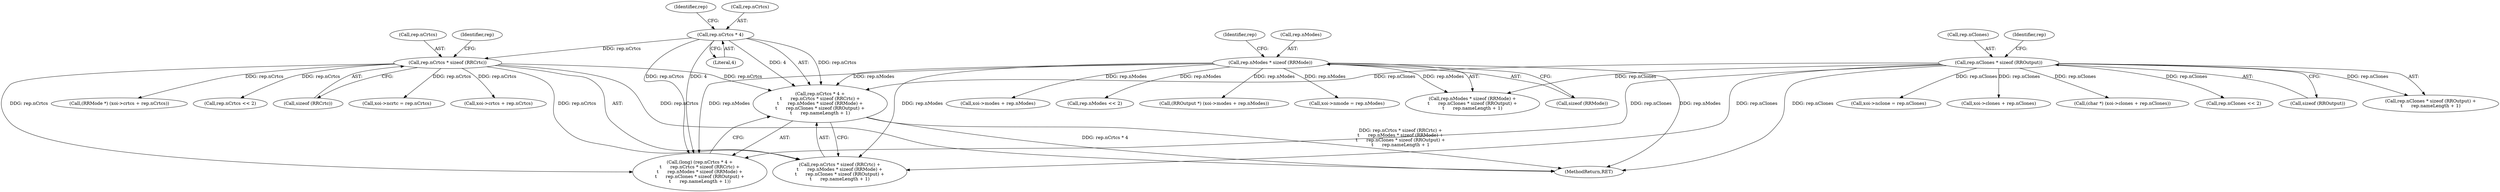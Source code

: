 digraph "0_libXrandr_a0df3e1c7728205e5c7650b2e6dce684139254a6_0@API" {
"1000234" [label="(Call,rep.nCrtcs * 4 +\n\t      rep.nCrtcs * sizeof (RRCrtc) +\n\t      rep.nModes * sizeof (RRMode) +\n\t      rep.nClones * sizeof (RROutput) +\n\t      rep.nameLength + 1)"];
"1000235" [label="(Call,rep.nCrtcs * 4)"];
"1000241" [label="(Call,rep.nCrtcs * sizeof (RRCrtc))"];
"1000248" [label="(Call,rep.nModes * sizeof (RRMode))"];
"1000255" [label="(Call,rep.nClones * sizeof (RROutput))"];
"1000242" [label="(Call,rep.nCrtcs)"];
"1000387" [label="(Call,(RROutput *) (xoi->modes + rep.nModes))"];
"1000250" [label="(Identifier,rep)"];
"1000243" [label="(Identifier,rep)"];
"1000349" [label="(Call,xoi->nmode = rep.nModes)"];
"1000247" [label="(Call,rep.nModes * sizeof (RRMode) +\n\t      rep.nClones * sizeof (RROutput) +\n\t      rep.nameLength + 1)"];
"1000257" [label="(Identifier,rep)"];
"1000232" [label="(Call,(long) (rep.nCrtcs * 4 +\n\t      rep.nCrtcs * sizeof (RRCrtc) +\n\t      rep.nModes * sizeof (RRMode) +\n\t      rep.nClones * sizeof (RROutput) +\n\t      rep.nameLength + 1))"];
"1000367" [label="(Call,(RRMode *) (xoi->crtcs + rep.nCrtcs))"];
"1000252" [label="(Call,sizeof (RRMode))"];
"1000256" [label="(Call,rep.nClones)"];
"1000416" [label="(Call,rep.nCrtcs << 2)"];
"1000249" [label="(Call,rep.nModes)"];
"1000487" [label="(MethodReturn,RET)"];
"1000248" [label="(Call,rep.nModes * sizeof (RRMode))"];
"1000376" [label="(Call,xoi->nclone = rep.nClones)"];
"1000245" [label="(Call,sizeof (RRCrtc))"];
"1000402" [label="(Call,xoi->clones + rep.nClones)"];
"1000240" [label="(Call,rep.nCrtcs * sizeof (RRCrtc) +\n\t      rep.nModes * sizeof (RRMode) +\n\t      rep.nClones * sizeof (RROutput) +\n\t      rep.nameLength + 1)"];
"1000389" [label="(Call,xoi->modes + rep.nModes)"];
"1000255" [label="(Call,rep.nClones * sizeof (RROutput))"];
"1000235" [label="(Call,rep.nCrtcs * 4)"];
"1000428" [label="(Call,rep.nModes << 2)"];
"1000241" [label="(Call,rep.nCrtcs * sizeof (RRCrtc))"];
"1000400" [label="(Call,(char *) (xoi->clones + rep.nClones))"];
"1000263" [label="(Identifier,rep)"];
"1000440" [label="(Call,rep.nClones << 2)"];
"1000333" [label="(Call,xoi->ncrtc = rep.nCrtcs)"];
"1000234" [label="(Call,rep.nCrtcs * 4 +\n\t      rep.nCrtcs * sizeof (RRCrtc) +\n\t      rep.nModes * sizeof (RRMode) +\n\t      rep.nClones * sizeof (RROutput) +\n\t      rep.nameLength + 1)"];
"1000259" [label="(Call,sizeof (RROutput))"];
"1000236" [label="(Call,rep.nCrtcs)"];
"1000239" [label="(Literal,4)"];
"1000369" [label="(Call,xoi->crtcs + rep.nCrtcs)"];
"1000254" [label="(Call,rep.nClones * sizeof (RROutput) +\n\t      rep.nameLength + 1)"];
"1000234" -> "1000232"  [label="AST: "];
"1000234" -> "1000240"  [label="CFG: "];
"1000235" -> "1000234"  [label="AST: "];
"1000240" -> "1000234"  [label="AST: "];
"1000232" -> "1000234"  [label="CFG: "];
"1000234" -> "1000487"  [label="DDG: rep.nCrtcs * 4"];
"1000234" -> "1000487"  [label="DDG: rep.nCrtcs * sizeof (RRCrtc) +\n\t      rep.nModes * sizeof (RRMode) +\n\t      rep.nClones * sizeof (RROutput) +\n\t      rep.nameLength + 1"];
"1000235" -> "1000234"  [label="DDG: rep.nCrtcs"];
"1000235" -> "1000234"  [label="DDG: 4"];
"1000241" -> "1000234"  [label="DDG: rep.nCrtcs"];
"1000248" -> "1000234"  [label="DDG: rep.nModes"];
"1000255" -> "1000234"  [label="DDG: rep.nClones"];
"1000235" -> "1000239"  [label="CFG: "];
"1000236" -> "1000235"  [label="AST: "];
"1000239" -> "1000235"  [label="AST: "];
"1000243" -> "1000235"  [label="CFG: "];
"1000235" -> "1000232"  [label="DDG: rep.nCrtcs"];
"1000235" -> "1000232"  [label="DDG: 4"];
"1000235" -> "1000241"  [label="DDG: rep.nCrtcs"];
"1000241" -> "1000240"  [label="AST: "];
"1000241" -> "1000245"  [label="CFG: "];
"1000242" -> "1000241"  [label="AST: "];
"1000245" -> "1000241"  [label="AST: "];
"1000250" -> "1000241"  [label="CFG: "];
"1000241" -> "1000487"  [label="DDG: rep.nCrtcs"];
"1000241" -> "1000232"  [label="DDG: rep.nCrtcs"];
"1000241" -> "1000240"  [label="DDG: rep.nCrtcs"];
"1000241" -> "1000333"  [label="DDG: rep.nCrtcs"];
"1000241" -> "1000367"  [label="DDG: rep.nCrtcs"];
"1000241" -> "1000369"  [label="DDG: rep.nCrtcs"];
"1000241" -> "1000416"  [label="DDG: rep.nCrtcs"];
"1000248" -> "1000247"  [label="AST: "];
"1000248" -> "1000252"  [label="CFG: "];
"1000249" -> "1000248"  [label="AST: "];
"1000252" -> "1000248"  [label="AST: "];
"1000257" -> "1000248"  [label="CFG: "];
"1000248" -> "1000487"  [label="DDG: rep.nModes"];
"1000248" -> "1000232"  [label="DDG: rep.nModes"];
"1000248" -> "1000240"  [label="DDG: rep.nModes"];
"1000248" -> "1000247"  [label="DDG: rep.nModes"];
"1000248" -> "1000349"  [label="DDG: rep.nModes"];
"1000248" -> "1000387"  [label="DDG: rep.nModes"];
"1000248" -> "1000389"  [label="DDG: rep.nModes"];
"1000248" -> "1000428"  [label="DDG: rep.nModes"];
"1000255" -> "1000254"  [label="AST: "];
"1000255" -> "1000259"  [label="CFG: "];
"1000256" -> "1000255"  [label="AST: "];
"1000259" -> "1000255"  [label="AST: "];
"1000263" -> "1000255"  [label="CFG: "];
"1000255" -> "1000487"  [label="DDG: rep.nClones"];
"1000255" -> "1000232"  [label="DDG: rep.nClones"];
"1000255" -> "1000240"  [label="DDG: rep.nClones"];
"1000255" -> "1000247"  [label="DDG: rep.nClones"];
"1000255" -> "1000254"  [label="DDG: rep.nClones"];
"1000255" -> "1000376"  [label="DDG: rep.nClones"];
"1000255" -> "1000400"  [label="DDG: rep.nClones"];
"1000255" -> "1000402"  [label="DDG: rep.nClones"];
"1000255" -> "1000440"  [label="DDG: rep.nClones"];
}
